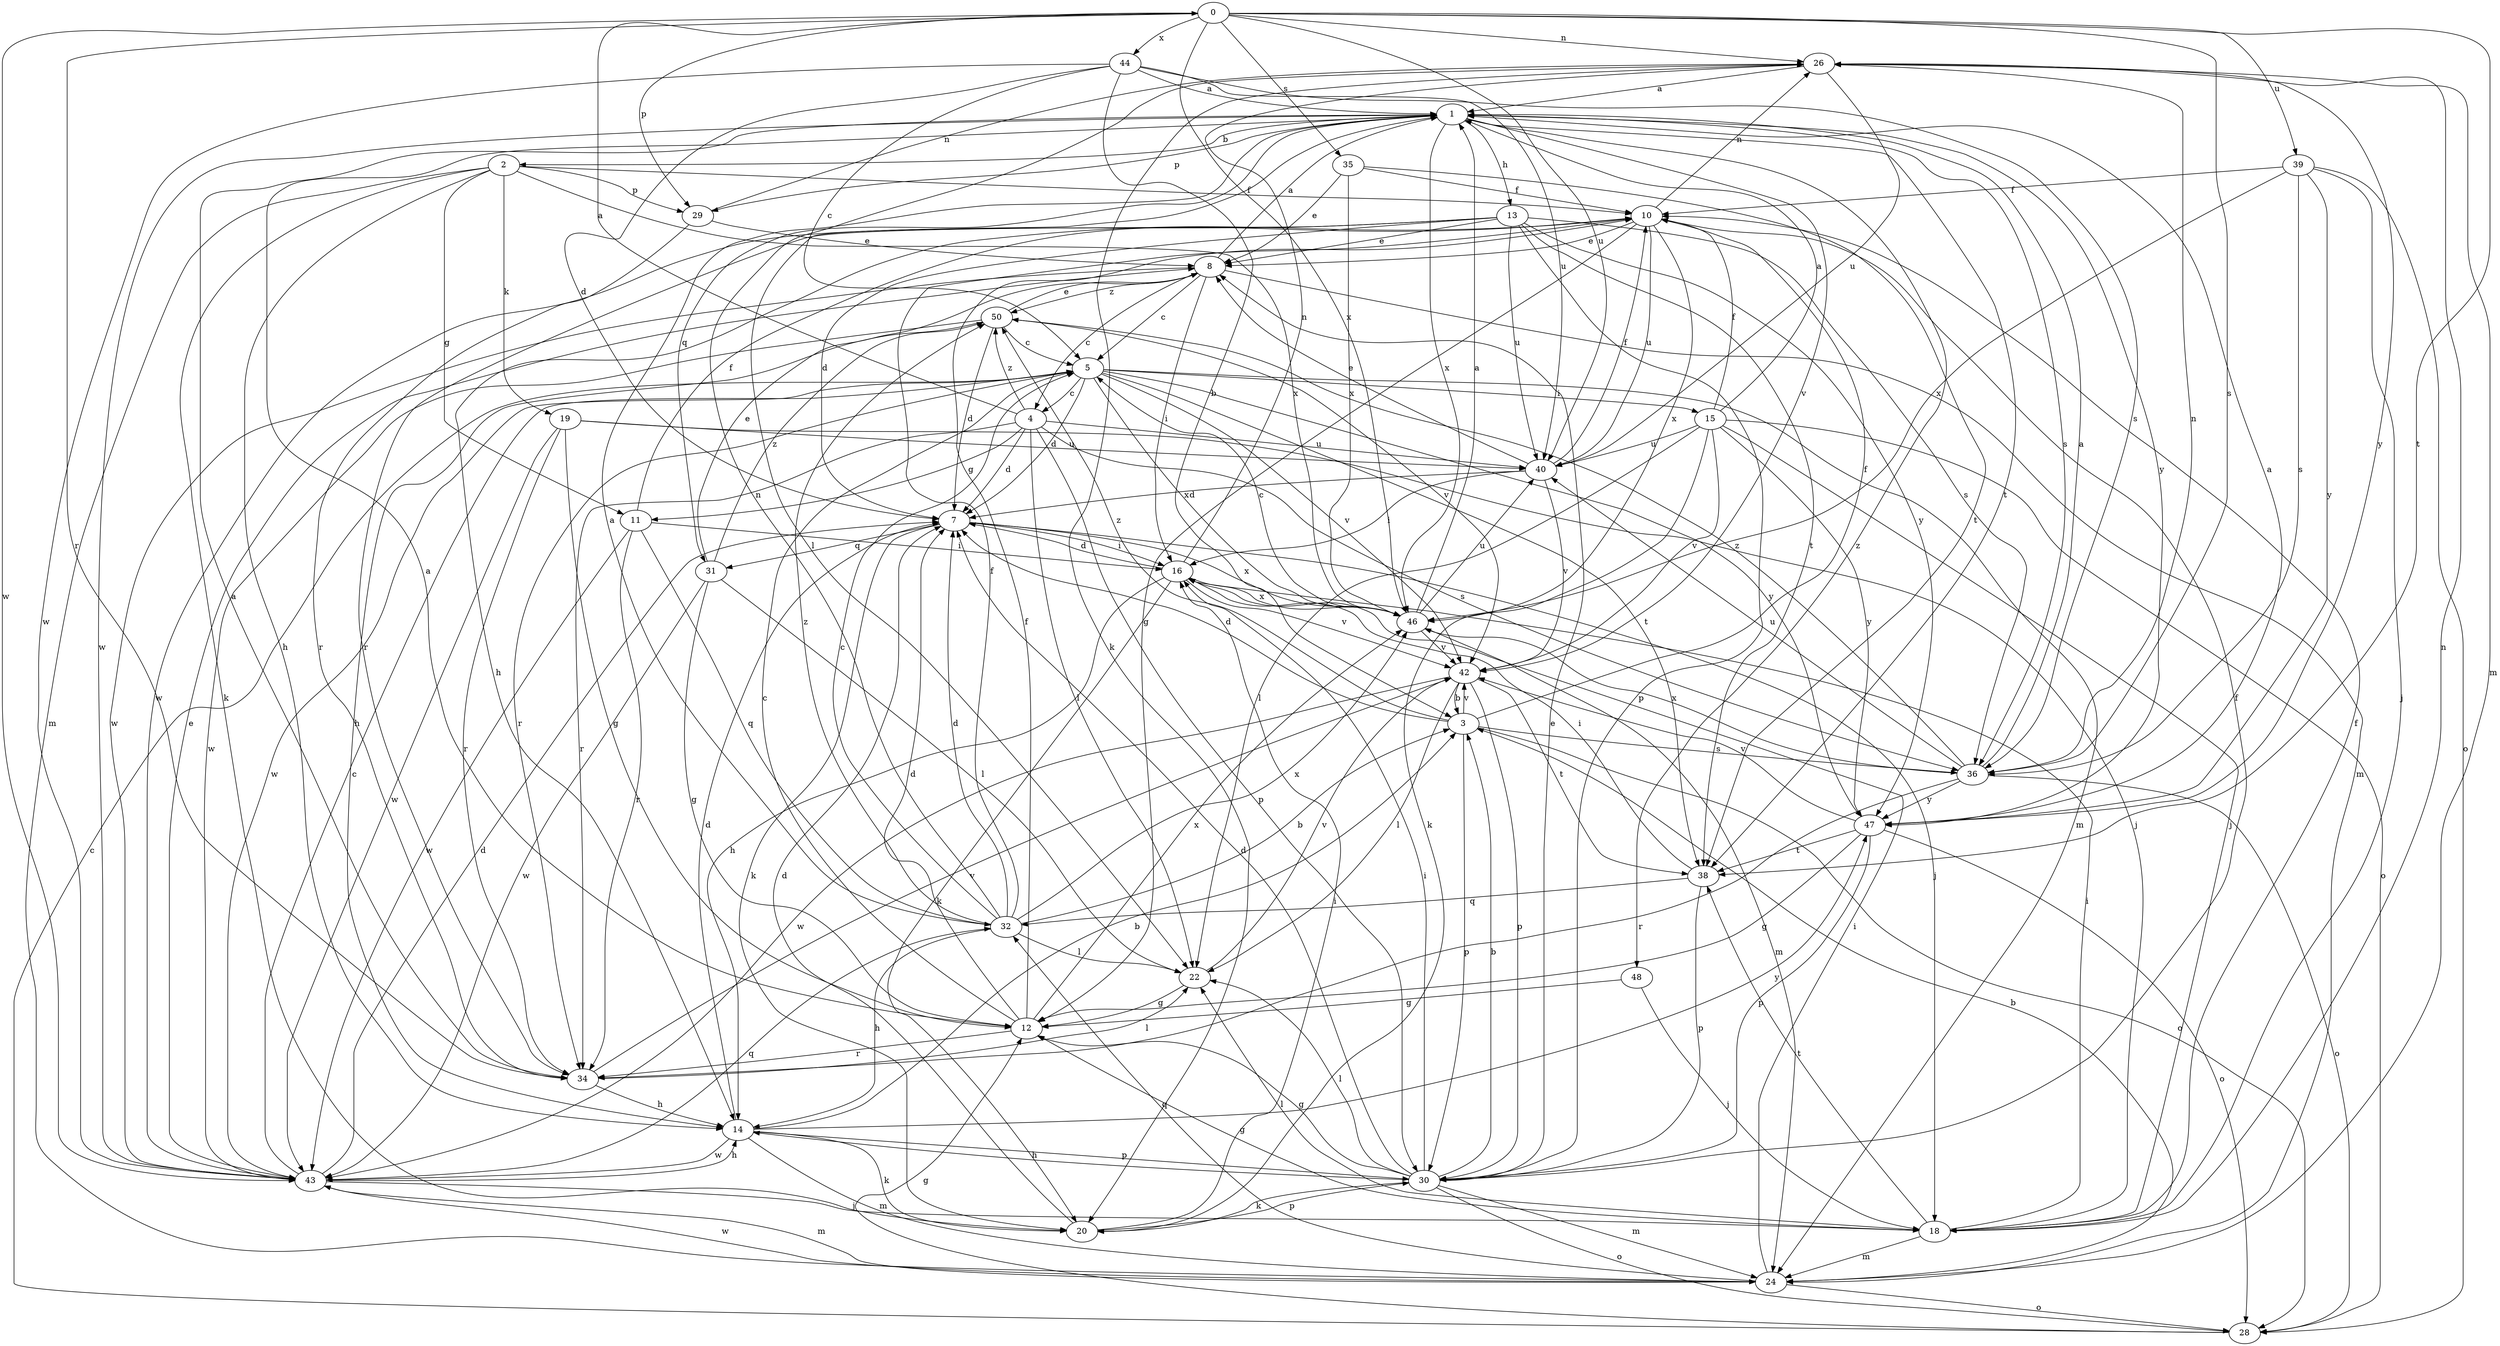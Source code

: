 strict digraph  {
0;
1;
2;
3;
4;
5;
7;
8;
10;
11;
12;
13;
14;
15;
16;
18;
19;
20;
22;
24;
26;
28;
29;
30;
31;
32;
34;
35;
36;
38;
39;
40;
42;
43;
44;
46;
47;
48;
50;
0 -> 26  [label=n];
0 -> 29  [label=p];
0 -> 34  [label=r];
0 -> 35  [label=s];
0 -> 36  [label=s];
0 -> 38  [label=t];
0 -> 39  [label=u];
0 -> 40  [label=u];
0 -> 43  [label=w];
0 -> 44  [label=x];
0 -> 46  [label=x];
1 -> 2  [label=b];
1 -> 13  [label=h];
1 -> 22  [label=l];
1 -> 29  [label=p];
1 -> 31  [label=q];
1 -> 36  [label=s];
1 -> 38  [label=t];
1 -> 42  [label=v];
1 -> 43  [label=w];
1 -> 46  [label=x];
1 -> 47  [label=y];
1 -> 48  [label=z];
2 -> 10  [label=f];
2 -> 11  [label=g];
2 -> 14  [label=h];
2 -> 19  [label=k];
2 -> 20  [label=k];
2 -> 24  [label=m];
2 -> 29  [label=p];
2 -> 46  [label=x];
3 -> 7  [label=d];
3 -> 10  [label=f];
3 -> 28  [label=o];
3 -> 30  [label=p];
3 -> 36  [label=s];
3 -> 42  [label=v];
3 -> 50  [label=z];
4 -> 0  [label=a];
4 -> 7  [label=d];
4 -> 11  [label=g];
4 -> 22  [label=l];
4 -> 30  [label=p];
4 -> 34  [label=r];
4 -> 36  [label=s];
4 -> 40  [label=u];
4 -> 50  [label=z];
5 -> 4  [label=c];
5 -> 7  [label=d];
5 -> 15  [label=i];
5 -> 24  [label=m];
5 -> 34  [label=r];
5 -> 38  [label=t];
5 -> 42  [label=v];
5 -> 43  [label=w];
5 -> 46  [label=x];
5 -> 47  [label=y];
7 -> 16  [label=i];
7 -> 18  [label=j];
7 -> 20  [label=k];
7 -> 31  [label=q];
7 -> 46  [label=x];
8 -> 1  [label=a];
8 -> 4  [label=c];
8 -> 5  [label=c];
8 -> 16  [label=i];
8 -> 24  [label=m];
8 -> 43  [label=w];
8 -> 50  [label=z];
10 -> 8  [label=e];
10 -> 12  [label=g];
10 -> 14  [label=h];
10 -> 26  [label=n];
10 -> 40  [label=u];
10 -> 46  [label=x];
11 -> 10  [label=f];
11 -> 16  [label=i];
11 -> 32  [label=q];
11 -> 34  [label=r];
11 -> 43  [label=w];
12 -> 1  [label=a];
12 -> 5  [label=c];
12 -> 7  [label=d];
12 -> 10  [label=f];
12 -> 34  [label=r];
12 -> 46  [label=x];
13 -> 7  [label=d];
13 -> 8  [label=e];
13 -> 30  [label=p];
13 -> 34  [label=r];
13 -> 36  [label=s];
13 -> 38  [label=t];
13 -> 40  [label=u];
13 -> 43  [label=w];
13 -> 47  [label=y];
14 -> 3  [label=b];
14 -> 7  [label=d];
14 -> 20  [label=k];
14 -> 24  [label=m];
14 -> 30  [label=p];
14 -> 43  [label=w];
14 -> 47  [label=y];
15 -> 1  [label=a];
15 -> 10  [label=f];
15 -> 18  [label=j];
15 -> 20  [label=k];
15 -> 22  [label=l];
15 -> 28  [label=o];
15 -> 40  [label=u];
15 -> 42  [label=v];
15 -> 47  [label=y];
16 -> 7  [label=d];
16 -> 14  [label=h];
16 -> 20  [label=k];
16 -> 26  [label=n];
16 -> 42  [label=v];
16 -> 46  [label=x];
18 -> 10  [label=f];
18 -> 12  [label=g];
18 -> 16  [label=i];
18 -> 22  [label=l];
18 -> 24  [label=m];
18 -> 26  [label=n];
18 -> 38  [label=t];
19 -> 12  [label=g];
19 -> 18  [label=j];
19 -> 34  [label=r];
19 -> 40  [label=u];
19 -> 43  [label=w];
20 -> 7  [label=d];
20 -> 16  [label=i];
20 -> 30  [label=p];
22 -> 12  [label=g];
22 -> 42  [label=v];
24 -> 3  [label=b];
24 -> 16  [label=i];
24 -> 28  [label=o];
24 -> 32  [label=q];
24 -> 43  [label=w];
26 -> 1  [label=a];
26 -> 20  [label=k];
26 -> 24  [label=m];
26 -> 40  [label=u];
26 -> 47  [label=y];
28 -> 5  [label=c];
28 -> 12  [label=g];
29 -> 8  [label=e];
29 -> 26  [label=n];
29 -> 34  [label=r];
30 -> 3  [label=b];
30 -> 7  [label=d];
30 -> 8  [label=e];
30 -> 10  [label=f];
30 -> 12  [label=g];
30 -> 14  [label=h];
30 -> 16  [label=i];
30 -> 20  [label=k];
30 -> 22  [label=l];
30 -> 24  [label=m];
30 -> 28  [label=o];
31 -> 8  [label=e];
31 -> 12  [label=g];
31 -> 22  [label=l];
31 -> 43  [label=w];
31 -> 50  [label=z];
32 -> 1  [label=a];
32 -> 3  [label=b];
32 -> 5  [label=c];
32 -> 7  [label=d];
32 -> 10  [label=f];
32 -> 14  [label=h];
32 -> 22  [label=l];
32 -> 26  [label=n];
32 -> 46  [label=x];
32 -> 50  [label=z];
34 -> 1  [label=a];
34 -> 14  [label=h];
34 -> 22  [label=l];
34 -> 42  [label=v];
35 -> 8  [label=e];
35 -> 10  [label=f];
35 -> 38  [label=t];
35 -> 46  [label=x];
36 -> 1  [label=a];
36 -> 26  [label=n];
36 -> 28  [label=o];
36 -> 34  [label=r];
36 -> 40  [label=u];
36 -> 46  [label=x];
36 -> 47  [label=y];
36 -> 50  [label=z];
38 -> 16  [label=i];
38 -> 30  [label=p];
38 -> 32  [label=q];
39 -> 10  [label=f];
39 -> 18  [label=j];
39 -> 28  [label=o];
39 -> 36  [label=s];
39 -> 46  [label=x];
39 -> 47  [label=y];
40 -> 7  [label=d];
40 -> 8  [label=e];
40 -> 10  [label=f];
40 -> 16  [label=i];
40 -> 42  [label=v];
42 -> 3  [label=b];
42 -> 22  [label=l];
42 -> 30  [label=p];
42 -> 38  [label=t];
42 -> 43  [label=w];
43 -> 5  [label=c];
43 -> 7  [label=d];
43 -> 8  [label=e];
43 -> 14  [label=h];
43 -> 18  [label=j];
43 -> 24  [label=m];
43 -> 32  [label=q];
44 -> 1  [label=a];
44 -> 3  [label=b];
44 -> 5  [label=c];
44 -> 7  [label=d];
44 -> 36  [label=s];
44 -> 40  [label=u];
44 -> 43  [label=w];
46 -> 1  [label=a];
46 -> 5  [label=c];
46 -> 24  [label=m];
46 -> 40  [label=u];
46 -> 42  [label=v];
47 -> 1  [label=a];
47 -> 12  [label=g];
47 -> 28  [label=o];
47 -> 30  [label=p];
47 -> 38  [label=t];
47 -> 42  [label=v];
48 -> 12  [label=g];
48 -> 18  [label=j];
50 -> 5  [label=c];
50 -> 7  [label=d];
50 -> 8  [label=e];
50 -> 14  [label=h];
50 -> 42  [label=v];
50 -> 43  [label=w];
}
